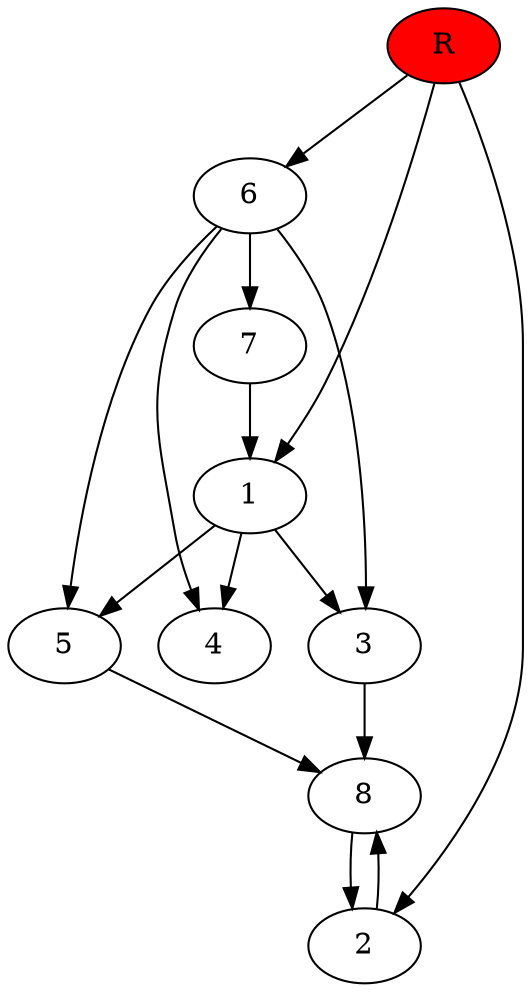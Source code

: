 digraph prb42554 {
	1
	2
	3
	4
	5
	6
	7
	8
	R [fillcolor="#ff0000" style=filled]
	1 -> 3
	1 -> 4
	1 -> 5
	2 -> 8
	3 -> 8
	5 -> 8
	6 -> 3
	6 -> 4
	6 -> 5
	6 -> 7
	7 -> 1
	8 -> 2
	R -> 1
	R -> 2
	R -> 6
}

